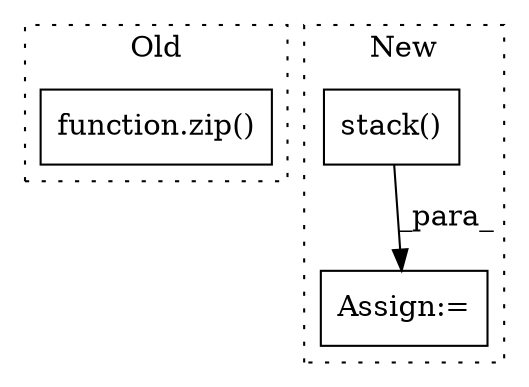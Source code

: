 digraph G {
subgraph cluster0 {
1 [label="function.zip()" a="75" s="791,796" l="4,12" shape="box"];
label = "Old";
style="dotted";
}
subgraph cluster1 {
2 [label="stack()" a="75" s="1741,1819" l="22,1" shape="box"];
3 [label="Assign:=" a="68" s="1738" l="3" shape="box"];
label = "New";
style="dotted";
}
2 -> 3 [label="_para_"];
}